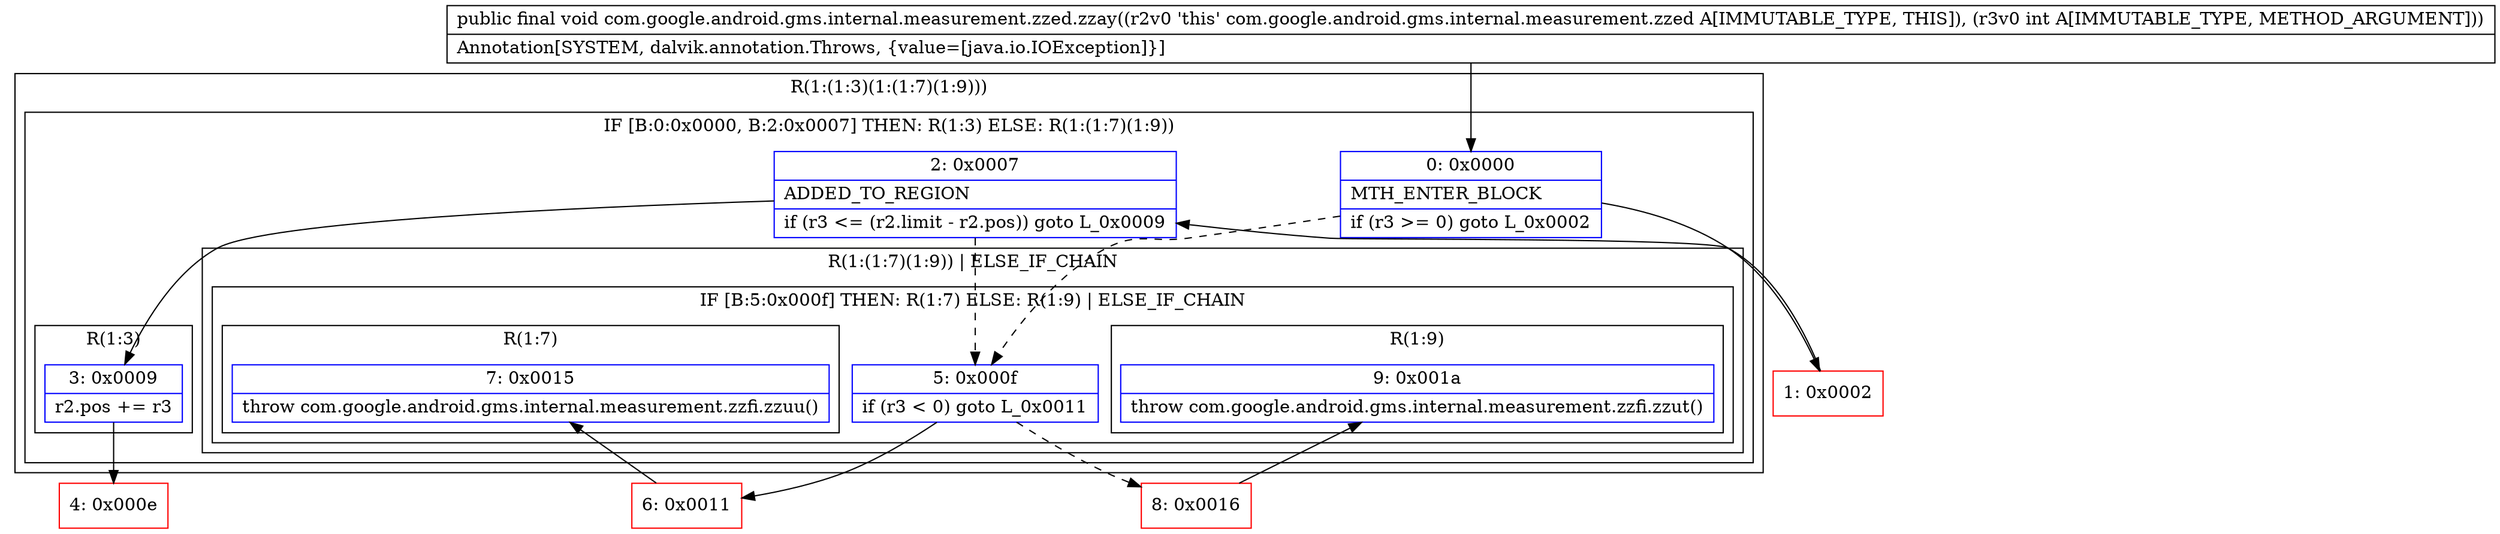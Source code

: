 digraph "CFG forcom.google.android.gms.internal.measurement.zzed.zzay(I)V" {
subgraph cluster_Region_202239331 {
label = "R(1:(1:3)(1:(1:7)(1:9)))";
node [shape=record,color=blue];
subgraph cluster_IfRegion_1158241181 {
label = "IF [B:0:0x0000, B:2:0x0007] THEN: R(1:3) ELSE: R(1:(1:7)(1:9))";
node [shape=record,color=blue];
Node_0 [shape=record,label="{0\:\ 0x0000|MTH_ENTER_BLOCK\l|if (r3 \>= 0) goto L_0x0002\l}"];
Node_2 [shape=record,label="{2\:\ 0x0007|ADDED_TO_REGION\l|if (r3 \<= (r2.limit \- r2.pos)) goto L_0x0009\l}"];
subgraph cluster_Region_903640453 {
label = "R(1:3)";
node [shape=record,color=blue];
Node_3 [shape=record,label="{3\:\ 0x0009|r2.pos += r3\l}"];
}
subgraph cluster_Region_1198515139 {
label = "R(1:(1:7)(1:9)) | ELSE_IF_CHAIN\l";
node [shape=record,color=blue];
subgraph cluster_IfRegion_619346104 {
label = "IF [B:5:0x000f] THEN: R(1:7) ELSE: R(1:9) | ELSE_IF_CHAIN\l";
node [shape=record,color=blue];
Node_5 [shape=record,label="{5\:\ 0x000f|if (r3 \< 0) goto L_0x0011\l}"];
subgraph cluster_Region_732957195 {
label = "R(1:7)";
node [shape=record,color=blue];
Node_7 [shape=record,label="{7\:\ 0x0015|throw com.google.android.gms.internal.measurement.zzfi.zzuu()\l}"];
}
subgraph cluster_Region_2098602661 {
label = "R(1:9)";
node [shape=record,color=blue];
Node_9 [shape=record,label="{9\:\ 0x001a|throw com.google.android.gms.internal.measurement.zzfi.zzut()\l}"];
}
}
}
}
}
Node_1 [shape=record,color=red,label="{1\:\ 0x0002}"];
Node_4 [shape=record,color=red,label="{4\:\ 0x000e}"];
Node_6 [shape=record,color=red,label="{6\:\ 0x0011}"];
Node_8 [shape=record,color=red,label="{8\:\ 0x0016}"];
MethodNode[shape=record,label="{public final void com.google.android.gms.internal.measurement.zzed.zzay((r2v0 'this' com.google.android.gms.internal.measurement.zzed A[IMMUTABLE_TYPE, THIS]), (r3v0 int A[IMMUTABLE_TYPE, METHOD_ARGUMENT]))  | Annotation[SYSTEM, dalvik.annotation.Throws, \{value=[java.io.IOException]\}]\l}"];
MethodNode -> Node_0;
Node_0 -> Node_1;
Node_0 -> Node_5[style=dashed];
Node_2 -> Node_3;
Node_2 -> Node_5[style=dashed];
Node_3 -> Node_4;
Node_5 -> Node_6;
Node_5 -> Node_8[style=dashed];
Node_1 -> Node_2;
Node_6 -> Node_7;
Node_8 -> Node_9;
}

